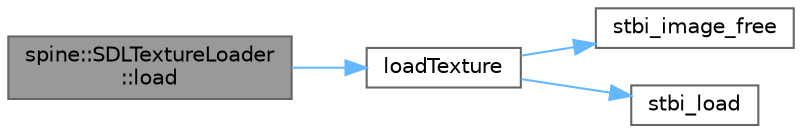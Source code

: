 digraph "spine::SDLTextureLoader::load"
{
 // LATEX_PDF_SIZE
  bgcolor="transparent";
  edge [fontname=Helvetica,fontsize=10,labelfontname=Helvetica,labelfontsize=10];
  node [fontname=Helvetica,fontsize=10,shape=box,height=0.2,width=0.4];
  rankdir="LR";
  Node1 [id="Node000001",label="spine::SDLTextureLoader\l::load",height=0.2,width=0.4,color="gray40", fillcolor="grey60", style="filled", fontcolor="black",tooltip=" "];
  Node1 -> Node2 [id="edge1_Node000001_Node000002",color="steelblue1",style="solid",tooltip=" "];
  Node2 [id="Node000002",label="loadTexture",height=0.2,width=0.4,color="grey40", fillcolor="white", style="filled",URL="$spine-sdl-cpp_8cpp.html#a3bfee0647f1aa507da5d423d7c61dd9a",tooltip=" "];
  Node2 -> Node3 [id="edge2_Node000002_Node000003",color="steelblue1",style="solid",tooltip=" "];
  Node3 [id="Node000003",label="stbi_image_free",height=0.2,width=0.4,color="grey40", fillcolor="white", style="filled",URL="$spine-glfw_2src_2stb__image_8h.html#ad3e11bb44412a7ba348acfbad09caacb",tooltip=" "];
  Node2 -> Node4 [id="edge3_Node000002_Node000004",color="steelblue1",style="solid",tooltip=" "];
  Node4 [id="Node000004",label="stbi_load",height=0.2,width=0.4,color="grey40", fillcolor="white", style="filled",URL="$spine-glfw_2src_2stb__image_8h.html#ad3fc296ba0778df0a8094e20da82deab",tooltip=" "];
}
